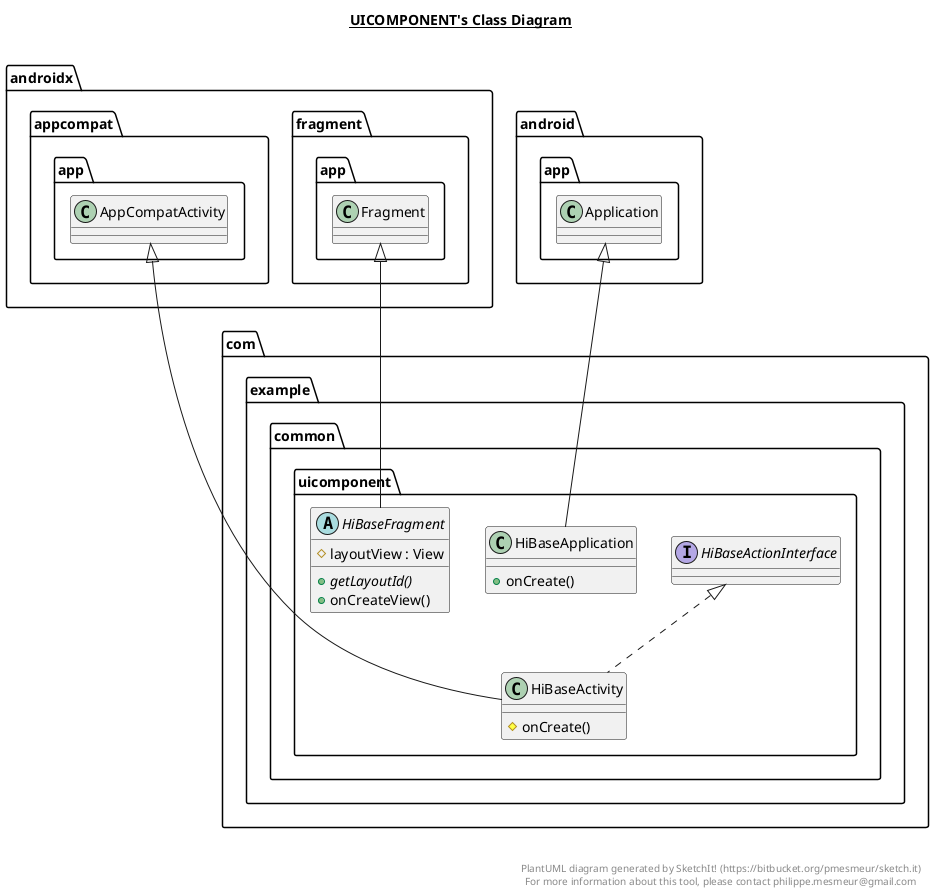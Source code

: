 @startuml

title __UICOMPONENT's Class Diagram__\n

  namespace com.example.common {
    namespace uicomponent {
      interface com.example.common.uicomponent.HiBaseActionInterface {
      }
    }
  }
  

  namespace com.example.common {
    namespace uicomponent {
      class com.example.common.uicomponent.HiBaseActivity {
          # onCreate()
      }
    }
  }
  

  namespace com.example.common {
    namespace uicomponent {
      class com.example.common.uicomponent.HiBaseApplication {
          + onCreate()
      }
    }
  }
  

  namespace com.example.common {
    namespace uicomponent {
      abstract class com.example.common.uicomponent.HiBaseFragment {
          # layoutView : View
          {abstract} + getLayoutId()
          + onCreateView()
      }
    }
  }
  

  com.example.common.uicomponent.HiBaseActivity .up.|> com.example.common.uicomponent.HiBaseActionInterface
  com.example.common.uicomponent.HiBaseActivity -up-|> androidx.appcompat.app.AppCompatActivity
  com.example.common.uicomponent.HiBaseApplication -up-|> android.app.Application
  com.example.common.uicomponent.HiBaseFragment -up-|> androidx.fragment.app.Fragment


right footer


PlantUML diagram generated by SketchIt! (https://bitbucket.org/pmesmeur/sketch.it)
For more information about this tool, please contact philippe.mesmeur@gmail.com
endfooter

@enduml
